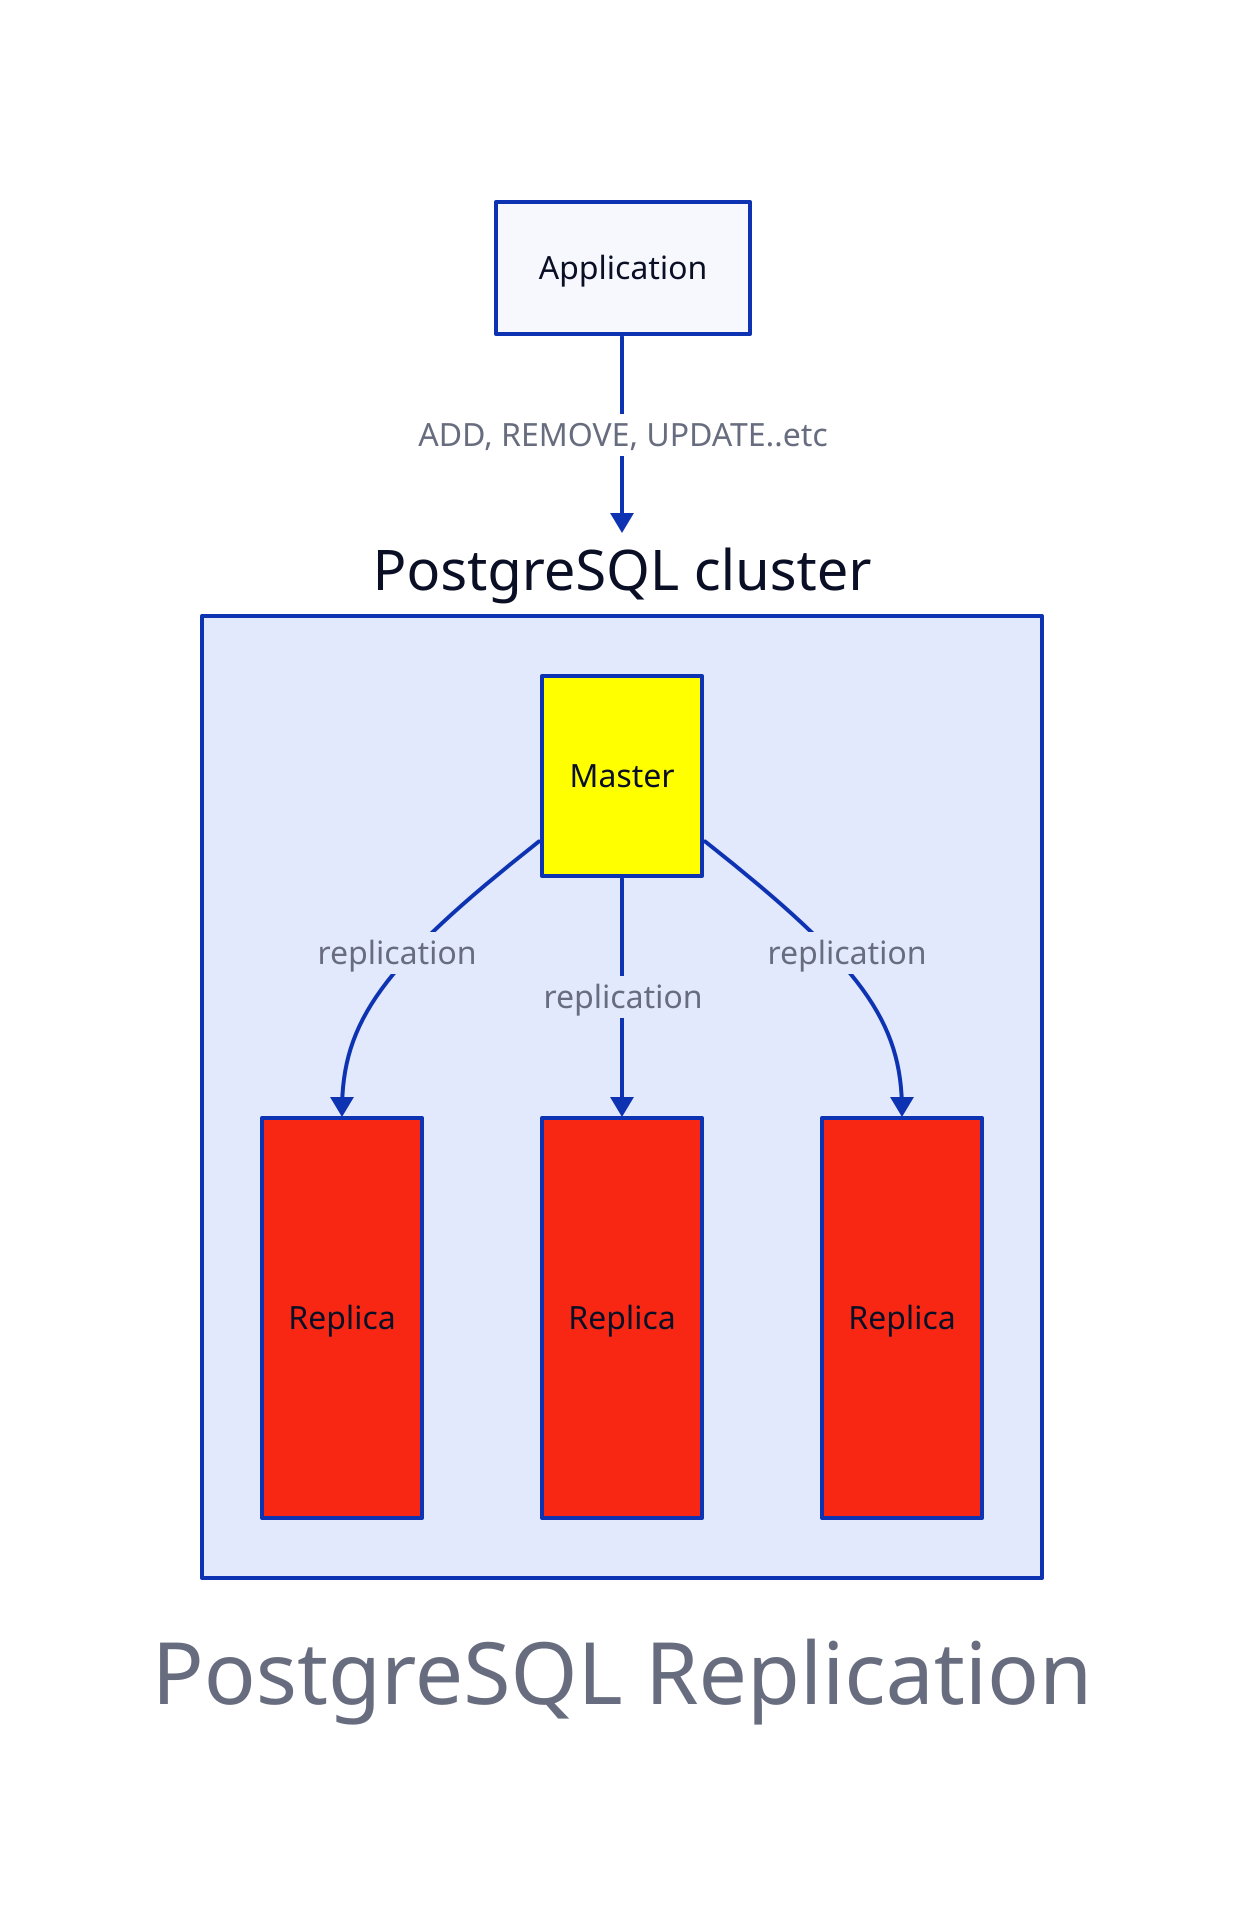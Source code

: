 classes: {
  master: {
    label: "Master"
    shape: rectangle
    width: 80
    height: 100
    style: {
      shadow: false
      fill: yellow
    }
  }
  replica: {
    label: "Replica"
    shape: rectangle
    width: 80
    height: 200
    style: {
      shadow: false
      fill: "#f72714"
    }
  }
}

cluster: PostgreSQL cluster {
  master
  replica1: replica
  replica2: replica
  replica3: replica
}

cluster.master.class: master
cluster.replica1.class: replica
cluster.replica2.class: replica
cluster.replica3.class: replica

cluster.master -> cluster.replica1: replication
cluster.master -> cluster.replica2: replication
cluster.master -> cluster.replica3: replication

app: Application
app -> cluster: ADD, REMOVE, UPDATE..etc

title: PostgreSQL Replication {
  shape: text
  near: bottom-center
  style: {
    font-size: 43
    italic: true
  }
}

